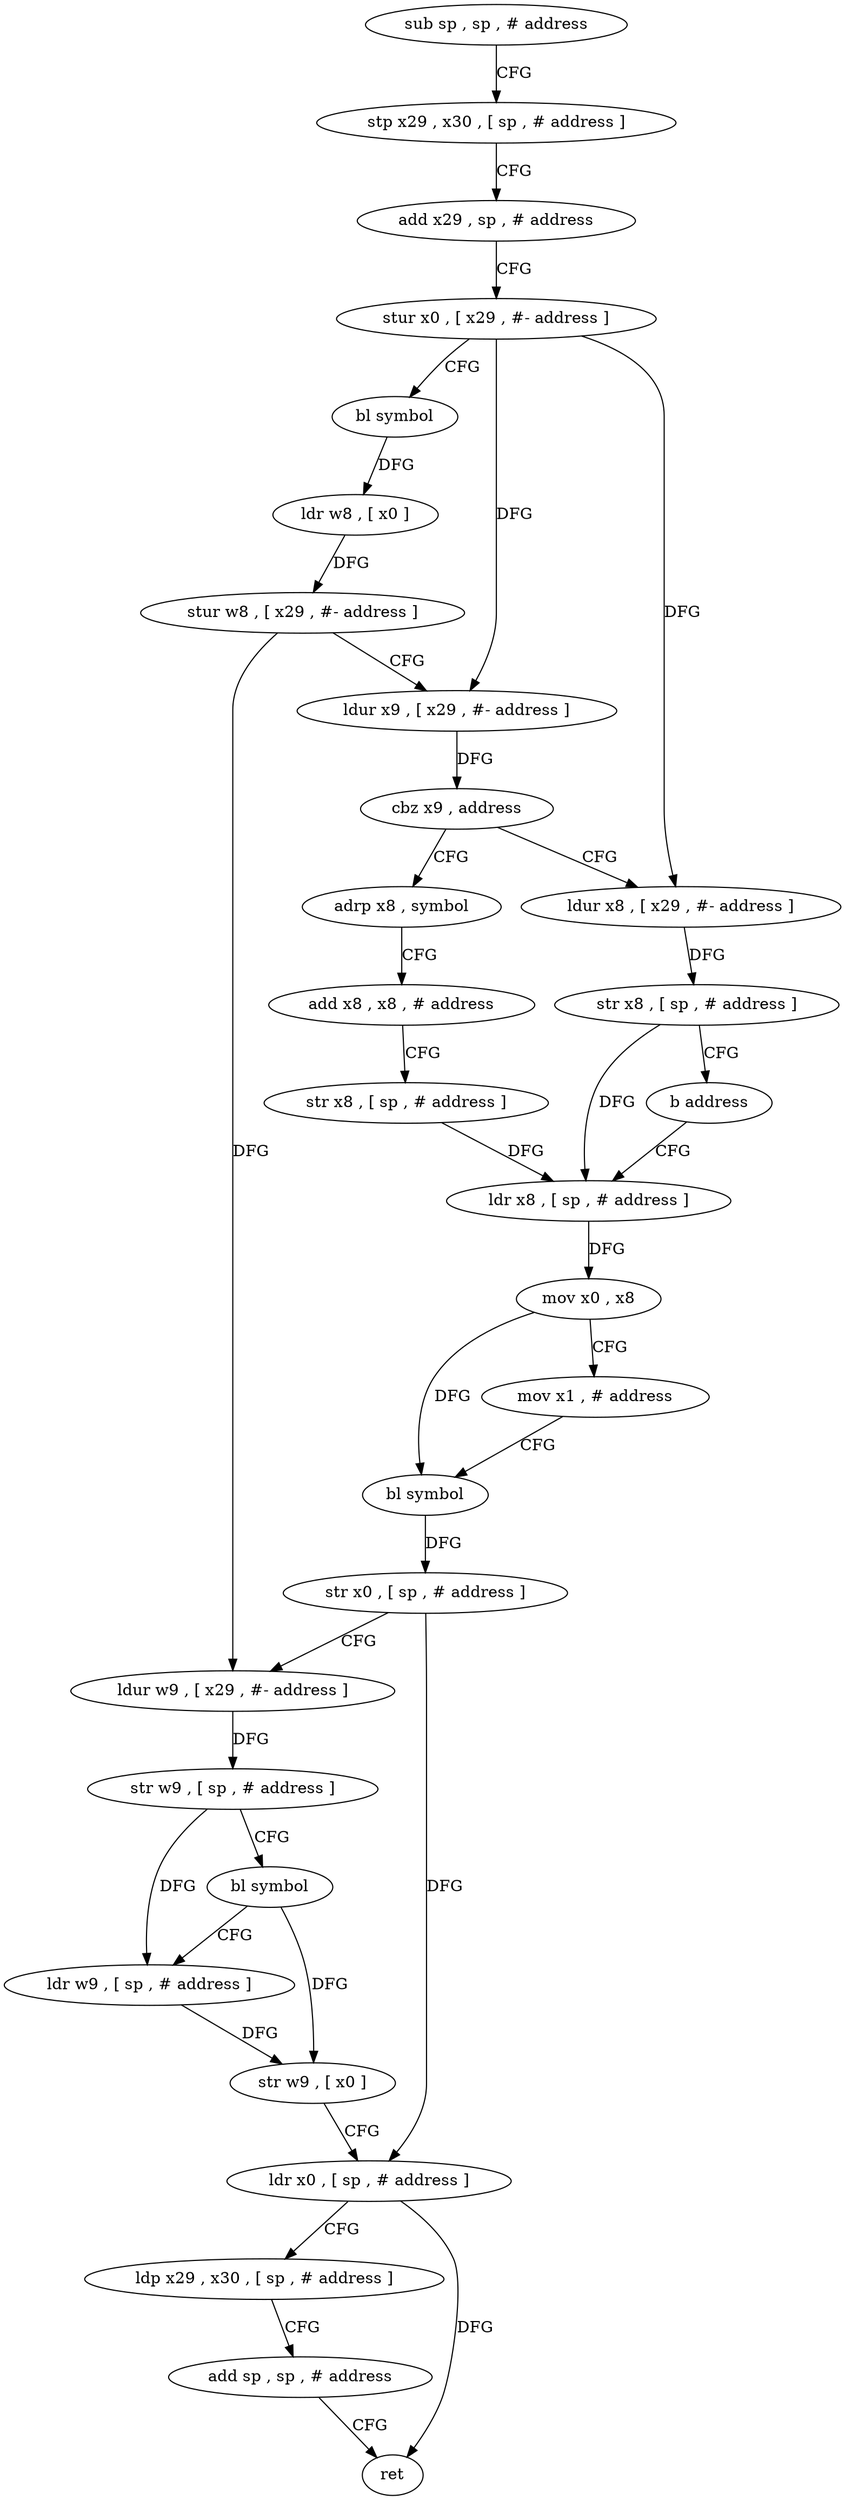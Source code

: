 digraph "func" {
"4212652" [label = "sub sp , sp , # address" ]
"4212656" [label = "stp x29 , x30 , [ sp , # address ]" ]
"4212660" [label = "add x29 , sp , # address" ]
"4212664" [label = "stur x0 , [ x29 , #- address ]" ]
"4212668" [label = "bl symbol" ]
"4212672" [label = "ldr w8 , [ x0 ]" ]
"4212676" [label = "stur w8 , [ x29 , #- address ]" ]
"4212680" [label = "ldur x9 , [ x29 , #- address ]" ]
"4212684" [label = "cbz x9 , address" ]
"4212700" [label = "adrp x8 , symbol" ]
"4212688" [label = "ldur x8 , [ x29 , #- address ]" ]
"4212704" [label = "add x8 , x8 , # address" ]
"4212708" [label = "str x8 , [ sp , # address ]" ]
"4212712" [label = "ldr x8 , [ sp , # address ]" ]
"4212692" [label = "str x8 , [ sp , # address ]" ]
"4212696" [label = "b address" ]
"4212716" [label = "mov x0 , x8" ]
"4212720" [label = "mov x1 , # address" ]
"4212724" [label = "bl symbol" ]
"4212728" [label = "str x0 , [ sp , # address ]" ]
"4212732" [label = "ldur w9 , [ x29 , #- address ]" ]
"4212736" [label = "str w9 , [ sp , # address ]" ]
"4212740" [label = "bl symbol" ]
"4212744" [label = "ldr w9 , [ sp , # address ]" ]
"4212748" [label = "str w9 , [ x0 ]" ]
"4212752" [label = "ldr x0 , [ sp , # address ]" ]
"4212756" [label = "ldp x29 , x30 , [ sp , # address ]" ]
"4212760" [label = "add sp , sp , # address" ]
"4212764" [label = "ret" ]
"4212652" -> "4212656" [ label = "CFG" ]
"4212656" -> "4212660" [ label = "CFG" ]
"4212660" -> "4212664" [ label = "CFG" ]
"4212664" -> "4212668" [ label = "CFG" ]
"4212664" -> "4212680" [ label = "DFG" ]
"4212664" -> "4212688" [ label = "DFG" ]
"4212668" -> "4212672" [ label = "DFG" ]
"4212672" -> "4212676" [ label = "DFG" ]
"4212676" -> "4212680" [ label = "CFG" ]
"4212676" -> "4212732" [ label = "DFG" ]
"4212680" -> "4212684" [ label = "DFG" ]
"4212684" -> "4212700" [ label = "CFG" ]
"4212684" -> "4212688" [ label = "CFG" ]
"4212700" -> "4212704" [ label = "CFG" ]
"4212688" -> "4212692" [ label = "DFG" ]
"4212704" -> "4212708" [ label = "CFG" ]
"4212708" -> "4212712" [ label = "DFG" ]
"4212712" -> "4212716" [ label = "DFG" ]
"4212692" -> "4212696" [ label = "CFG" ]
"4212692" -> "4212712" [ label = "DFG" ]
"4212696" -> "4212712" [ label = "CFG" ]
"4212716" -> "4212720" [ label = "CFG" ]
"4212716" -> "4212724" [ label = "DFG" ]
"4212720" -> "4212724" [ label = "CFG" ]
"4212724" -> "4212728" [ label = "DFG" ]
"4212728" -> "4212732" [ label = "CFG" ]
"4212728" -> "4212752" [ label = "DFG" ]
"4212732" -> "4212736" [ label = "DFG" ]
"4212736" -> "4212740" [ label = "CFG" ]
"4212736" -> "4212744" [ label = "DFG" ]
"4212740" -> "4212744" [ label = "CFG" ]
"4212740" -> "4212748" [ label = "DFG" ]
"4212744" -> "4212748" [ label = "DFG" ]
"4212748" -> "4212752" [ label = "CFG" ]
"4212752" -> "4212756" [ label = "CFG" ]
"4212752" -> "4212764" [ label = "DFG" ]
"4212756" -> "4212760" [ label = "CFG" ]
"4212760" -> "4212764" [ label = "CFG" ]
}

